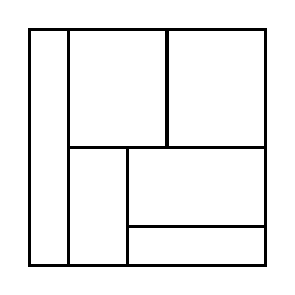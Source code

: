 \begin{tikzpicture}[very thick, scale=.5]
    \draw (0,0) rectangle (1,6);
    \draw (1,3) rectangle (7/2,6);
    \draw (7/2,3) rectangle (6,6);
    \draw (1,0) rectangle (5/2,3);
    \draw (5/2,1) rectangle (6,3);
    \draw (5/2,0) rectangle (6,1);
\end{tikzpicture}

